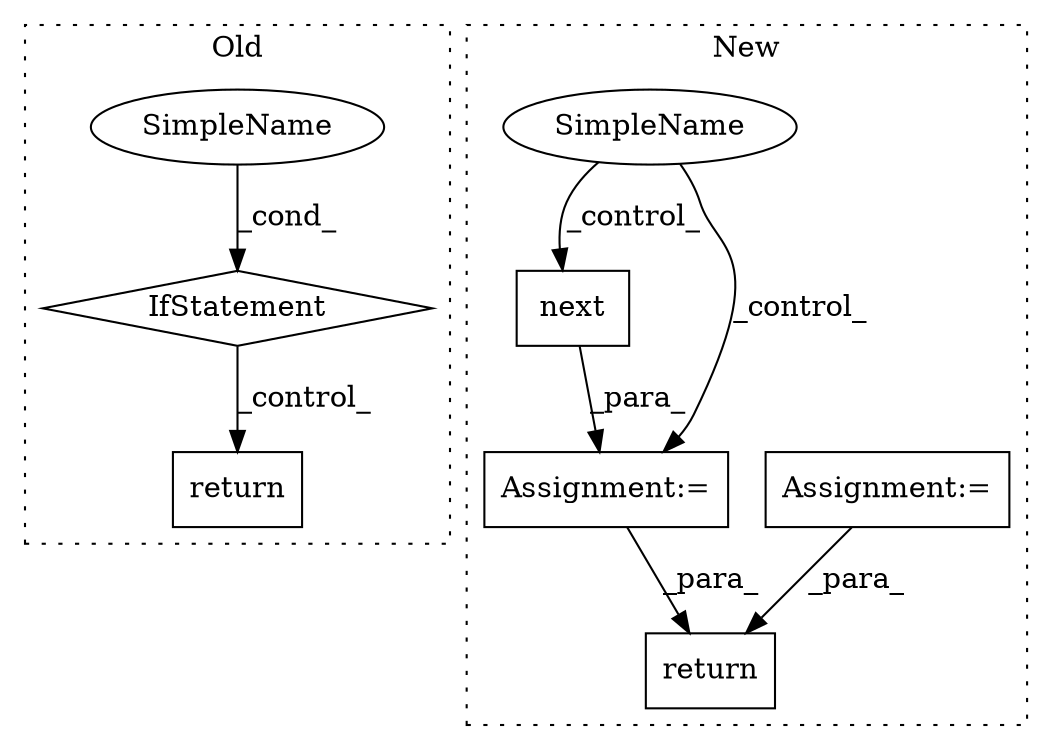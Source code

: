 digraph G {
subgraph cluster0 {
1 [label="return" a="41" s="4511" l="7" shape="box"];
7 [label="IfStatement" a="25" s="4476,4499" l="4,2" shape="diamond"];
8 [label="SimpleName" a="42" s="" l="" shape="ellipse"];
label = "Old";
style="dotted";
}
subgraph cluster1 {
2 [label="next" a="32" s="4788" l="6" shape="box"];
3 [label="return" a="41" s="5211" l="12" shape="box"];
4 [label="Assignment:=" a="7" s="4534" l="9" shape="box"];
5 [label="Assignment:=" a="7" s="4783" l="1" shape="box"];
6 [label="SimpleName" a="42" s="" l="" shape="ellipse"];
label = "New";
style="dotted";
}
2 -> 5 [label="_para_"];
4 -> 3 [label="_para_"];
5 -> 3 [label="_para_"];
6 -> 2 [label="_control_"];
6 -> 5 [label="_control_"];
7 -> 1 [label="_control_"];
8 -> 7 [label="_cond_"];
}